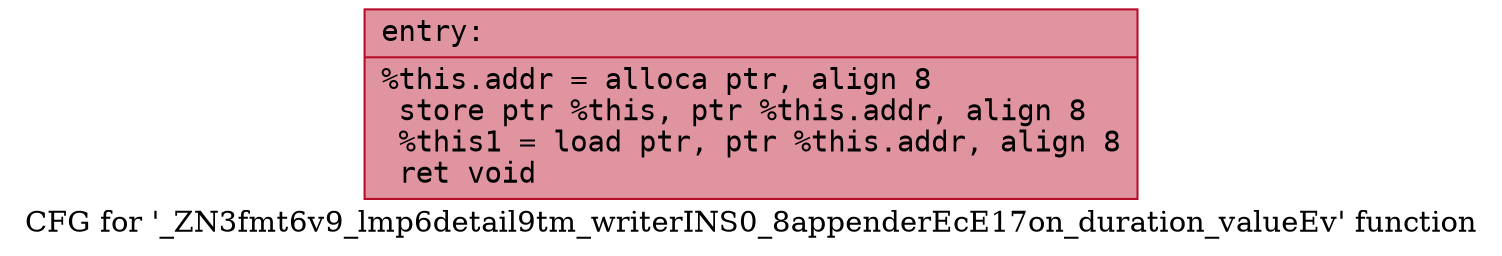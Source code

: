 digraph "CFG for '_ZN3fmt6v9_lmp6detail9tm_writerINS0_8appenderEcE17on_duration_valueEv' function" {
	label="CFG for '_ZN3fmt6v9_lmp6detail9tm_writerINS0_8appenderEcE17on_duration_valueEv' function";

	Node0x558416984dc0 [shape=record,color="#b70d28ff", style=filled, fillcolor="#b70d2870" fontname="Courier",label="{entry:\l|  %this.addr = alloca ptr, align 8\l  store ptr %this, ptr %this.addr, align 8\l  %this1 = load ptr, ptr %this.addr, align 8\l  ret void\l}"];
}
